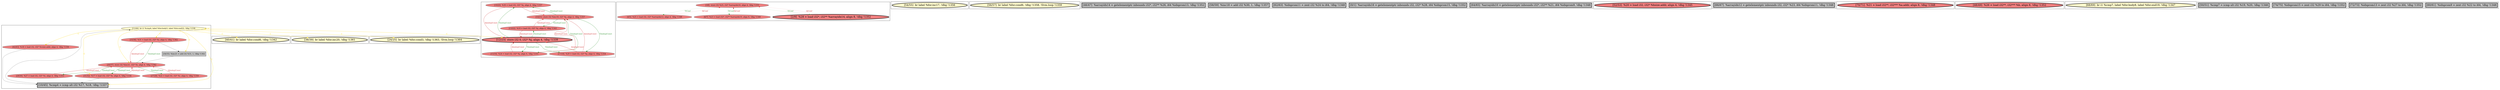 
digraph G {



node1276->node1272 [style=solid,color=gold,label="C",penwidth=1.0,fontcolor=gold ]
node1276->node1262 [style=solid,color=gold,label="C",penwidth=1.0,fontcolor=gold ]
node1254->node1255 [style=solid,color=firebrick3,label="A|indep|Const",penwidth=1.0,fontcolor=firebrick3 ]
node1275->node1276 [style=solid,color=black,label="",penwidth=0.5,fontcolor=black ]
node1253->node1251 [style=dotted,color=forestgreen,label="T|Conf",penwidth=1.0,fontcolor=forestgreen ]
node1274->node1278 [style=solid,color=firebrick3,label="A|indep|Const",penwidth=1.0,fontcolor=firebrick3 ]
node1278->node1274 [style=solid,color=forestgreen,label="T|indep|Const",penwidth=1.0,fontcolor=forestgreen ]
node1257->node1255 [style=solid,color=firebrick3,label="A|indep|Const",penwidth=1.0,fontcolor=firebrick3 ]
node1276->node1273 [style=solid,color=gold,label="C",penwidth=1.0,fontcolor=gold ]
node1272->node1278 [style=solid,color=firebrick3,label="A|indep|Const",penwidth=1.0,fontcolor=firebrick3 ]
node1258->node1256 [style=solid,color=forestgreen,label="T|indep|Const",penwidth=1.0,fontcolor=forestgreen ]
node1258->node1257 [style=solid,color=forestgreen,label="T|indep|Const",penwidth=1.0,fontcolor=forestgreen ]
node1278->node1272 [style=solid,color=forestgreen,label="T|indep|Const",penwidth=1.0,fontcolor=forestgreen ]
node1276->node1276 [style=solid,color=gold,label="C",penwidth=1.0,fontcolor=gold ]
node1251->node1253 [style=dotted,color=firebrick3,label="A|Conf",penwidth=1.0,fontcolor=firebrick3 ]
node1256->node1258 [style=solid,color=firebrick3,label="A|indep|Const",penwidth=1.0,fontcolor=firebrick3 ]
node1258->node1254 [style=solid,color=forestgreen,label="T|indep|Const",penwidth=1.0,fontcolor=forestgreen ]
node1276->node1261 [style=solid,color=gold,label="C",penwidth=1.0,fontcolor=gold ]
node1277->node1275 [style=solid,color=black,label="",penwidth=0.5,fontcolor=black ]
node1276->node1260 [style=solid,color=gold,label="C",penwidth=1.0,fontcolor=gold ]
node1273->node1278 [style=solid,color=black,label="",penwidth=0.5,fontcolor=black ]
node1255->node1257 [style=solid,color=forestgreen,label="T|indep|Const",penwidth=1.0,fontcolor=forestgreen ]
node1277->node1278 [style=solid,color=firebrick3,label="A|indep|Const",penwidth=1.0,fontcolor=firebrick3 ]
node1254->node1258 [style=solid,color=firebrick3,label="A|indep|Const",penwidth=1.0,fontcolor=firebrick3 ]
node1276->node1258 [style=solid,color=gold,label="C",penwidth=1.0,fontcolor=gold ]
node1258->node1259 [style=solid,color=forestgreen,label="T|indep|Const",penwidth=1.0,fontcolor=forestgreen ]
node1276->node1278 [style=solid,color=gold,label="C",penwidth=1.0,fontcolor=gold ]
node1253->node1252 [style=dotted,color=forestgreen,label="T|Conf",penwidth=1.0,fontcolor=forestgreen ]
node1279->node1275 [style=solid,color=black,label="",penwidth=0.5,fontcolor=black ]
node1278->node1277 [style=solid,color=forestgreen,label="T|indep|Const",penwidth=1.0,fontcolor=forestgreen ]
node1278->node1280 [style=solid,color=forestgreen,label="T|indep|Const",penwidth=1.0,fontcolor=forestgreen ]
node1259->node1255 [style=solid,color=firebrick3,label="A|indep|Const",penwidth=1.0,fontcolor=firebrick3 ]
node1253->node1250 [style=dotted,color=forestgreen,label="T|Conf",penwidth=1.0,fontcolor=forestgreen ]
node1257->node1258 [style=solid,color=firebrick3,label="A|indep|Const",penwidth=1.0,fontcolor=firebrick3 ]
node1280->node1278 [style=solid,color=firebrick3,label="A|indep|Const",penwidth=1.0,fontcolor=firebrick3 ]
node1276->node1277 [style=solid,color=gold,label="C",penwidth=1.0,fontcolor=gold ]
node1255->node1259 [style=solid,color=forestgreen,label="T|indep|Const",penwidth=1.0,fontcolor=forestgreen ]
node1250->node1253 [style=dotted,color=firebrick3,label="A|Conf",penwidth=1.0,fontcolor=firebrick3 ]
node1255->node1256 [style=solid,color=forestgreen,label="T|indep|Const",penwidth=1.0,fontcolor=forestgreen ]
node1252->node1253 [style=dotted,color=firebrick3,label="A|Conf",penwidth=1.0,fontcolor=firebrick3 ]
node1276->node1275 [style=solid,color=gold,label="C",penwidth=1.0,fontcolor=gold ]
node1256->node1255 [style=solid,color=firebrick3,label="A|indep|Const",penwidth=1.0,fontcolor=firebrick3 ]
node1259->node1258 [style=solid,color=firebrick3,label="A|indep|Const",penwidth=1.0,fontcolor=firebrick3 ]
node1255->node1254 [style=solid,color=forestgreen,label="T|indep|Const",penwidth=1.0,fontcolor=forestgreen ]
node1272->node1273 [style=solid,color=black,label="",penwidth=0.5,fontcolor=black ]
node1276->node1279 [style=solid,color=gold,label="C",penwidth=1.0,fontcolor=gold ]


subgraph cluster20 {


node1285 [penwidth=3.0,fontsize=20,fillcolor=lemonchiffon,label="[54/55]  br label %for.inc17, !dbg !1356",shape=ellipse,style=filled ]



}

subgraph cluster18 {


node1283 [penwidth=3.0,fontsize=20,fillcolor=lemonchiffon,label="[56/57]  br label %for.cond6, !dbg !1358, !llvm.loop !1359",shape=ellipse,style=filled ]



}

subgraph cluster16 {


node1281 [penwidth=3.0,fontsize=20,fillcolor=grey,label="[46/47]  %arrayidx14 = getelementptr inbounds i32*, i32** %26, i64 %idxprom13, !dbg !1352",shape=rectangle,style=filled ]



}

subgraph cluster17 {


node1282 [penwidth=3.0,fontsize=20,fillcolor=grey,label="[58/59]  %inc18 = add i32 %30, 1, !dbg !1357",shape=rectangle,style=filled ]



}

subgraph cluster4 {


node1261 [penwidth=3.0,fontsize=20,fillcolor=lemonchiffon,label="[38/39]  br label %for.inc20, !dbg !1361",shape=ellipse,style=filled ]



}

subgraph cluster3 {


node1260 [penwidth=3.0,fontsize=20,fillcolor=lemonchiffon,label="[24/25]  br label %for.cond3, !dbg !1363, !llvm.loop !1364",shape=ellipse,style=filled ]



}

subgraph cluster2 {


node1259 [fillcolor=lightcoral,label="[13/22]  %19 = load i32, i32* %j, align 4, !dbg !1343",shape=ellipse,style=filled ]
node1258 [penwidth=3.0,fontsize=20,fillcolor=lightcoral,label="[12/23]  store i32 0, i32* %j, align 4, !dbg !1339",shape=ellipse,style=filled ]
node1257 [fillcolor=lightcoral,label="[15/16]  %24 = load i32, i32* %j, align 4, !dbg !1351",shape=ellipse,style=filled ]
node1256 [fillcolor=lightcoral,label="[17/18]  %29 = load i32, i32* %j, align 4, !dbg !1354",shape=ellipse,style=filled ]
node1254 [fillcolor=lightcoral,label="[19/20]  %30 = load i32, i32* %j, align 4, !dbg !1357",shape=ellipse,style=filled ]
node1255 [fillcolor=lightcoral,label="[14/21]  store i32 %inc18, i32* %j, align 4, !dbg !1357",shape=ellipse,style=filled ]



}

subgraph cluster1 {


node1253 [fillcolor=lightcoral,label="[3/8]  store i32 %25, i32* %arrayidx16, align 4, !dbg !1355",shape=ellipse,style=filled ]
node1252 [penwidth=3.0,fontsize=20,fillcolor=lightcoral,label="[2/9]  %28 = load i32*, i32** %arrayidx14, align 8, !dbg !1352",shape=ellipse,style=filled ]
node1250 [fillcolor=lightcoral,label="[4/5]  %25 = load i32, i32* %arrayidx12, align 4, !dbg !1348",shape=ellipse,style=filled ]
node1251 [fillcolor=lightcoral,label="[6/7]  %23 = load i32*, i32** %arrayidx10, align 8, !dbg !1348",shape=ellipse,style=filled ]



}

subgraph cluster12 {


node1269 [penwidth=3.0,fontsize=20,fillcolor=grey,label="[62/63]  %idxprom11 = zext i32 %24 to i64, !dbg !1348",shape=rectangle,style=filled ]



}

subgraph cluster5 {


node1262 [penwidth=3.0,fontsize=20,fillcolor=lemonchiffon,label="[40/41]  br label %for.cond6, !dbg !1342",shape=ellipse,style=filled ]



}

subgraph cluster0 {


node1249 [penwidth=3.0,fontsize=20,fillcolor=grey,label="[0/1]  %arrayidx16 = getelementptr inbounds i32, i32* %28, i64 %idxprom15, !dbg !1352",shape=rectangle,style=filled ]



}

subgraph cluster6 {


node1263 [penwidth=3.0,fontsize=20,fillcolor=grey,label="[64/65]  %arrayidx10 = getelementptr inbounds i32*, i32** %21, i64 %idxprom9, !dbg !1348",shape=rectangle,style=filled ]



}

subgraph cluster14 {


node1271 [penwidth=3.0,fontsize=20,fillcolor=lightcoral,label="[52/53]  %20 = load i32, i32* %hsize.addr, align 4, !dbg !1345",shape=ellipse,style=filled ]



}

subgraph cluster7 {


node1264 [penwidth=3.0,fontsize=20,fillcolor=grey,label="[66/67]  %arrayidx12 = getelementptr inbounds i32, i32* %23, i64 %idxprom11, !dbg !1348",shape=rectangle,style=filled ]



}

subgraph cluster8 {


node1265 [penwidth=3.0,fontsize=20,fillcolor=lightcoral,label="[70/71]  %21 = load i32**, i32*** %a.addr, align 8, !dbg !1348",shape=ellipse,style=filled ]



}

subgraph cluster21 {


node1286 [penwidth=3.0,fontsize=20,fillcolor=lightcoral,label="[48/49]  %26 = load i32**, i32*** %b, align 8, !dbg !1352",shape=ellipse,style=filled ]



}

subgraph cluster9 {


node1266 [penwidth=3.0,fontsize=20,fillcolor=lemonchiffon,label="[68/69]  br i1 %cmp7, label %for.body8, label %for.end19, !dbg !1347",shape=ellipse,style=filled ]



}

subgraph cluster19 {


node1284 [penwidth=3.0,fontsize=20,fillcolor=grey,label="[50/51]  %cmp7 = icmp ult i32 %19, %20, !dbg !1346",shape=rectangle,style=filled ]



}

subgraph cluster10 {


node1267 [penwidth=3.0,fontsize=20,fillcolor=grey,label="[74/75]  %idxprom15 = zext i32 %29 to i64, !dbg !1352",shape=rectangle,style=filled ]



}

subgraph cluster11 {


node1268 [penwidth=3.0,fontsize=20,fillcolor=grey,label="[72/73]  %idxprom13 = zext i32 %27 to i64, !dbg !1352",shape=rectangle,style=filled ]



}

subgraph cluster13 {


node1270 [penwidth=3.0,fontsize=20,fillcolor=grey,label="[60/61]  %idxprom9 = zext i32 %22 to i64, !dbg !1348",shape=rectangle,style=filled ]



}

subgraph cluster15 {


node1280 [fillcolor=lightcoral,label="[29/30]  %27 = load i32, i32* %i, align 4, !dbg !1353",shape=ellipse,style=filled ]
node1279 [fillcolor=lightcoral,label="[42/43]  %18 = load i32, i32* %vsize.addr, align 4, !dbg !1336",shape=ellipse,style=filled ]
node1273 [fillcolor=grey,label="[34/35]  %inc21 = add i32 %31, 1, !dbg !1362",shape=rectangle,style=filled ]
node1278 [fillcolor=lightcoral,label="[26/37]  store i32 %inc21, i32* %i, align 4, !dbg !1362",shape=ellipse,style=filled ]
node1272 [fillcolor=lightcoral,label="[33/36]  %31 = load i32, i32* %i, align 4, !dbg !1362",shape=ellipse,style=filled ]
node1277 [fillcolor=lightcoral,label="[31/32]  %17 = load i32, i32* %i, align 4, !dbg !1334",shape=ellipse,style=filled ]
node1274 [fillcolor=lightcoral,label="[27/28]  %22 = load i32, i32* %i, align 4, !dbg !1350",shape=ellipse,style=filled ]
node1276 [fillcolor=lemonchiffon,label="[11/44]  br i1 %cmp4, label %for.body5, label %for.end22, !dbg !1338",shape=ellipse,style=filled ]
node1275 [penwidth=3.0,fontsize=20,fillcolor=grey,label="[10/45]  %cmp4 = icmp ult i32 %17, %18, !dbg !1337",shape=rectangle,style=filled ]



}

}
